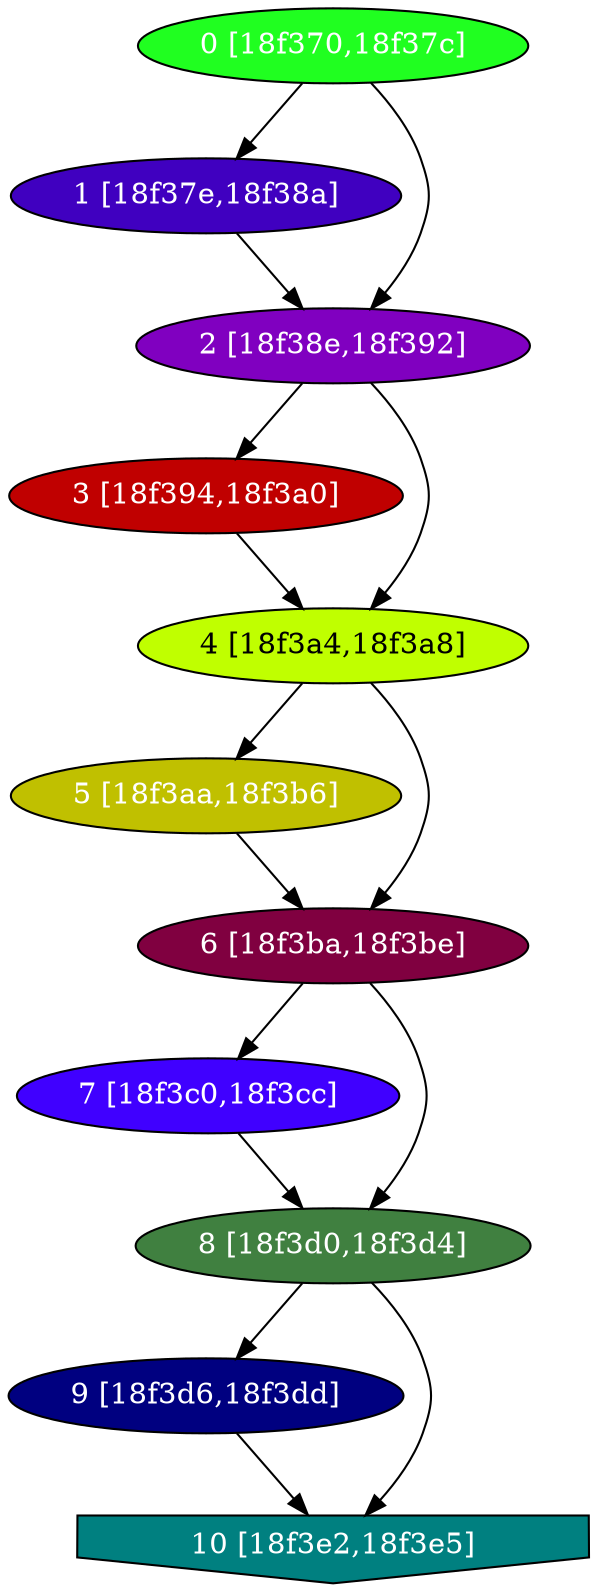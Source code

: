 diGraph libnss3{
	libnss3_0  [style=filled fillcolor="#20FF20" fontcolor="#ffffff" shape=oval label="0 [18f370,18f37c]"]
	libnss3_1  [style=filled fillcolor="#4000C0" fontcolor="#ffffff" shape=oval label="1 [18f37e,18f38a]"]
	libnss3_2  [style=filled fillcolor="#8000C0" fontcolor="#ffffff" shape=oval label="2 [18f38e,18f392]"]
	libnss3_3  [style=filled fillcolor="#C00000" fontcolor="#ffffff" shape=oval label="3 [18f394,18f3a0]"]
	libnss3_4  [style=filled fillcolor="#C0FF00" fontcolor="#000000" shape=oval label="4 [18f3a4,18f3a8]"]
	libnss3_5  [style=filled fillcolor="#C0C000" fontcolor="#ffffff" shape=oval label="5 [18f3aa,18f3b6]"]
	libnss3_6  [style=filled fillcolor="#800040" fontcolor="#ffffff" shape=oval label="6 [18f3ba,18f3be]"]
	libnss3_7  [style=filled fillcolor="#4000FF" fontcolor="#ffffff" shape=oval label="7 [18f3c0,18f3cc]"]
	libnss3_8  [style=filled fillcolor="#408040" fontcolor="#ffffff" shape=oval label="8 [18f3d0,18f3d4]"]
	libnss3_9  [style=filled fillcolor="#000080" fontcolor="#ffffff" shape=oval label="9 [18f3d6,18f3dd]"]
	libnss3_a  [style=filled fillcolor="#008080" fontcolor="#ffffff" shape=invhouse label="10 [18f3e2,18f3e5]"]

	libnss3_0 -> libnss3_1
	libnss3_0 -> libnss3_2
	libnss3_1 -> libnss3_2
	libnss3_2 -> libnss3_3
	libnss3_2 -> libnss3_4
	libnss3_3 -> libnss3_4
	libnss3_4 -> libnss3_5
	libnss3_4 -> libnss3_6
	libnss3_5 -> libnss3_6
	libnss3_6 -> libnss3_7
	libnss3_6 -> libnss3_8
	libnss3_7 -> libnss3_8
	libnss3_8 -> libnss3_9
	libnss3_8 -> libnss3_a
	libnss3_9 -> libnss3_a
}